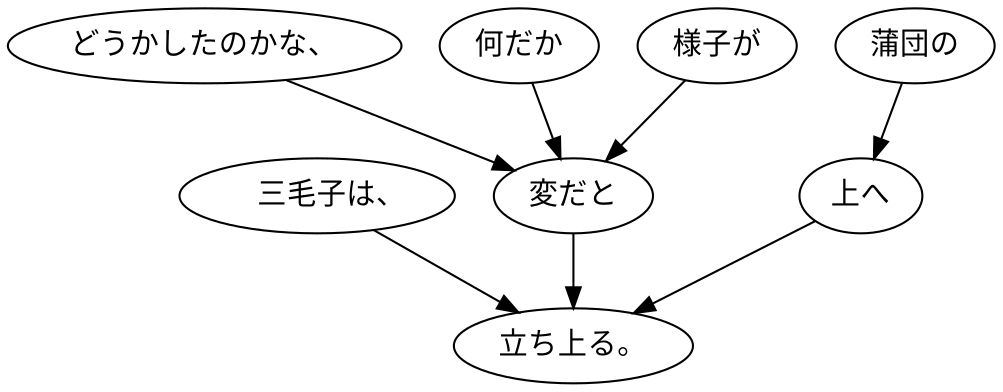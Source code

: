 digraph graph1271 {
	node0 [label="　三毛子は、"];
	node1 [label="どうかしたのかな、"];
	node2 [label="何だか"];
	node3 [label="様子が"];
	node4 [label="変だと"];
	node5 [label="蒲団の"];
	node6 [label="上へ"];
	node7 [label="立ち上る。"];
	node0 -> node7;
	node1 -> node4;
	node2 -> node4;
	node3 -> node4;
	node4 -> node7;
	node5 -> node6;
	node6 -> node7;
}
